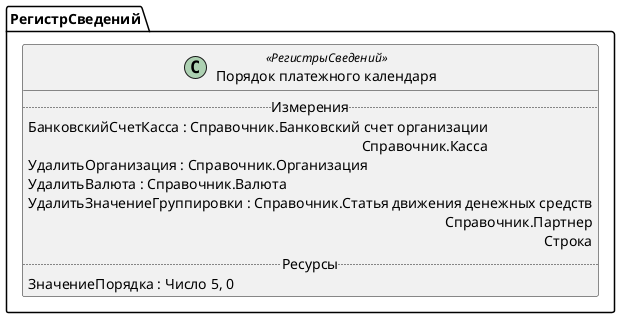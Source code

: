 ﻿@startuml ПорядокПлатежногоКалендаря
'!include templates.wsd
'..\include templates.wsd
class РегистрСведений.ПорядокПлатежногоКалендаря as "Порядок платежного календаря" <<РегистрыСведений>>
{
..Измерения..
БанковскийСчетКасса : Справочник.Банковский счет организации\rСправочник.Касса
УдалитьОрганизация : Справочник.Организация
УдалитьВалюта : Справочник.Валюта
УдалитьЗначениеГруппировки : Справочник.Статья движения денежных средств\rСправочник.Партнер\rСтрока
..Ресурсы..
ЗначениеПорядка : Число 5, 0
}
@enduml
